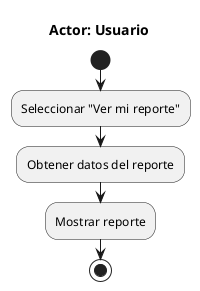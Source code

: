 @startuml
title Actor: Usuario
start
:Seleccionar "Ver mi reporte";
:Obtener datos del reporte;
:Mostrar reporte;
stop
@enduml